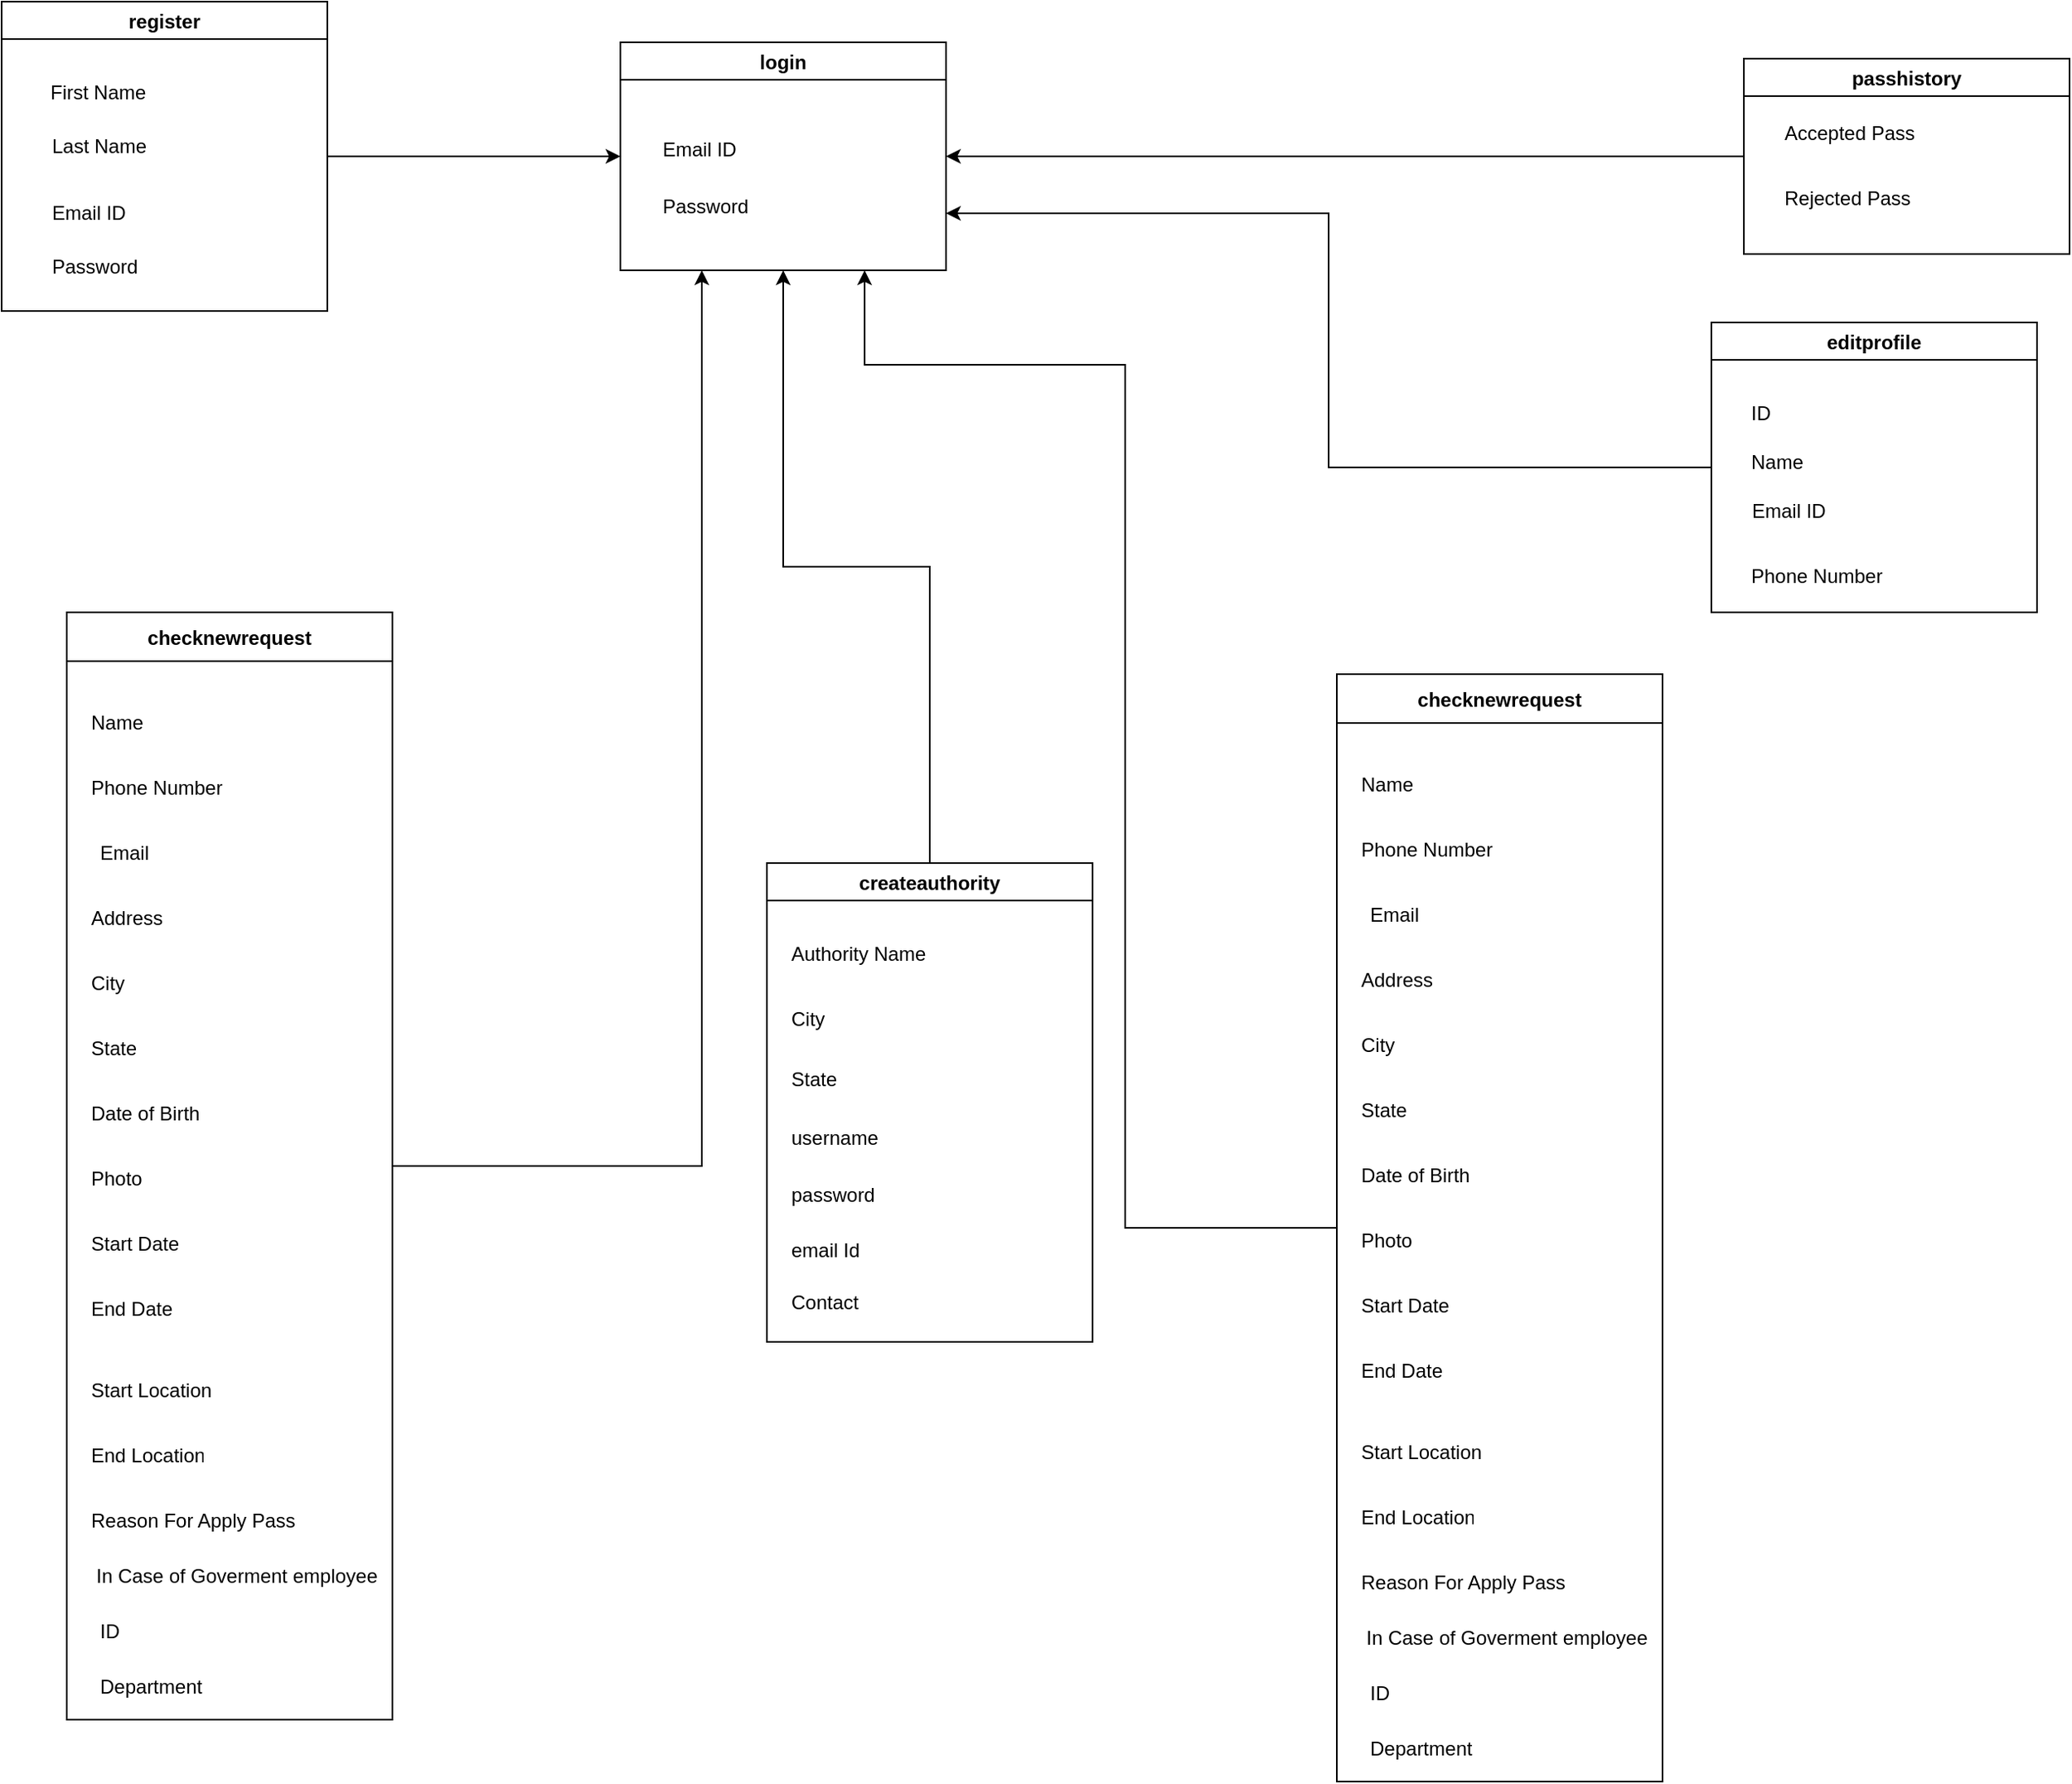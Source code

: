 <mxfile version="16.5.1" type="device"><diagram id="ICoVrBNYHQTOmX7aX24t" name="Page-1"><mxGraphModel dx="1226" dy="1320" grid="1" gridSize="10" guides="1" tooltips="1" connect="1" arrows="1" fold="1" page="1" pageScale="1" pageWidth="850" pageHeight="1100" math="0" shadow="0"><root><mxCell id="0"/><mxCell id="1" parent="0"/><mxCell id="3oNzKxTfHIeTfltq2cP4-1" value="login" style="swimlane;" vertex="1" parent="1"><mxGeometry x="1990" y="82" width="200" height="140" as="geometry"/></mxCell><mxCell id="3oNzKxTfHIeTfltq2cP4-2" value="Email ID" style="text;strokeColor=none;fillColor=none;align=left;verticalAlign=middle;spacingLeft=4;spacingRight=4;overflow=hidden;points=[[0,0.5],[1,0.5]];portConstraint=eastwest;rotatable=0;" vertex="1" parent="3oNzKxTfHIeTfltq2cP4-1"><mxGeometry x="20" y="50" width="110" height="30" as="geometry"/></mxCell><mxCell id="3oNzKxTfHIeTfltq2cP4-3" value="Password" style="text;strokeColor=none;fillColor=none;align=left;verticalAlign=middle;spacingLeft=4;spacingRight=4;overflow=hidden;points=[[0,0.5],[1,0.5]];portConstraint=eastwest;rotatable=0;" vertex="1" parent="3oNzKxTfHIeTfltq2cP4-1"><mxGeometry x="20" y="85" width="110" height="30" as="geometry"/></mxCell><mxCell id="3oNzKxTfHIeTfltq2cP4-4" style="edgeStyle=orthogonalEdgeStyle;rounded=0;orthogonalLoop=1;jettySize=auto;html=1;entryX=0.25;entryY=1;entryDx=0;entryDy=0;" edge="1" parent="1" source="3oNzKxTfHIeTfltq2cP4-5" target="3oNzKxTfHIeTfltq2cP4-1"><mxGeometry relative="1" as="geometry"/></mxCell><mxCell id="3oNzKxTfHIeTfltq2cP4-5" value="checknewrequest" style="swimlane;startSize=30;" vertex="1" parent="1"><mxGeometry x="1650" y="432" width="200" height="680" as="geometry"/></mxCell><mxCell id="3oNzKxTfHIeTfltq2cP4-6" value="Name" style="text;strokeColor=none;fillColor=none;align=left;verticalAlign=middle;spacingLeft=4;spacingRight=4;overflow=hidden;points=[[0,0.5],[1,0.5]];portConstraint=eastwest;rotatable=0;" vertex="1" parent="3oNzKxTfHIeTfltq2cP4-5"><mxGeometry x="9" y="52" width="80" height="30" as="geometry"/></mxCell><mxCell id="3oNzKxTfHIeTfltq2cP4-7" value="Email" style="text;strokeColor=none;fillColor=none;align=left;verticalAlign=middle;spacingLeft=4;spacingRight=4;overflow=hidden;points=[[0,0.5],[1,0.5]];portConstraint=eastwest;rotatable=0;" vertex="1" parent="3oNzKxTfHIeTfltq2cP4-5"><mxGeometry x="14.5" y="132" width="80" height="30" as="geometry"/></mxCell><mxCell id="3oNzKxTfHIeTfltq2cP4-8" value="Phone Number" style="text;strokeColor=none;fillColor=none;align=left;verticalAlign=middle;spacingLeft=4;spacingRight=4;overflow=hidden;points=[[0,0.5],[1,0.5]];portConstraint=eastwest;rotatable=0;" vertex="1" parent="3oNzKxTfHIeTfltq2cP4-5"><mxGeometry x="9" y="92" width="121" height="30" as="geometry"/></mxCell><mxCell id="3oNzKxTfHIeTfltq2cP4-9" value="Address" style="text;strokeColor=none;fillColor=none;align=left;verticalAlign=middle;spacingLeft=4;spacingRight=4;overflow=hidden;points=[[0,0.5],[1,0.5]];portConstraint=eastwest;rotatable=0;" vertex="1" parent="3oNzKxTfHIeTfltq2cP4-5"><mxGeometry x="9" y="172" width="80" height="30" as="geometry"/></mxCell><mxCell id="3oNzKxTfHIeTfltq2cP4-10" value="City" style="text;strokeColor=none;fillColor=none;align=left;verticalAlign=middle;spacingLeft=4;spacingRight=4;overflow=hidden;points=[[0,0.5],[1,0.5]];portConstraint=eastwest;rotatable=0;" vertex="1" parent="3oNzKxTfHIeTfltq2cP4-5"><mxGeometry x="9" y="212" width="80" height="30" as="geometry"/></mxCell><mxCell id="3oNzKxTfHIeTfltq2cP4-11" value="State" style="text;strokeColor=none;fillColor=none;align=left;verticalAlign=middle;spacingLeft=4;spacingRight=4;overflow=hidden;points=[[0,0.5],[1,0.5]];portConstraint=eastwest;rotatable=0;" vertex="1" parent="3oNzKxTfHIeTfltq2cP4-5"><mxGeometry x="9" y="252" width="80" height="30" as="geometry"/></mxCell><mxCell id="3oNzKxTfHIeTfltq2cP4-12" value="Date of Birth" style="text;strokeColor=none;fillColor=none;align=left;verticalAlign=middle;spacingLeft=4;spacingRight=4;overflow=hidden;points=[[0,0.5],[1,0.5]];portConstraint=eastwest;rotatable=0;" vertex="1" parent="3oNzKxTfHIeTfltq2cP4-5"><mxGeometry x="9" y="292" width="80" height="30" as="geometry"/></mxCell><mxCell id="3oNzKxTfHIeTfltq2cP4-13" value="Photo" style="text;strokeColor=none;fillColor=none;align=left;verticalAlign=middle;spacingLeft=4;spacingRight=4;overflow=hidden;points=[[0,0.5],[1,0.5]];portConstraint=eastwest;rotatable=0;" vertex="1" parent="3oNzKxTfHIeTfltq2cP4-5"><mxGeometry x="9" y="332" width="80" height="30" as="geometry"/></mxCell><mxCell id="3oNzKxTfHIeTfltq2cP4-14" value="Start Date" style="text;strokeColor=none;fillColor=none;align=left;verticalAlign=middle;spacingLeft=4;spacingRight=4;overflow=hidden;points=[[0,0.5],[1,0.5]];portConstraint=eastwest;rotatable=0;" vertex="1" parent="3oNzKxTfHIeTfltq2cP4-5"><mxGeometry x="9" y="372" width="80" height="30" as="geometry"/></mxCell><mxCell id="3oNzKxTfHIeTfltq2cP4-15" value="End Date" style="text;strokeColor=none;fillColor=none;align=left;verticalAlign=middle;spacingLeft=4;spacingRight=4;overflow=hidden;points=[[0,0.5],[1,0.5]];portConstraint=eastwest;rotatable=0;" vertex="1" parent="3oNzKxTfHIeTfltq2cP4-5"><mxGeometry x="9" y="412" width="80" height="30" as="geometry"/></mxCell><mxCell id="3oNzKxTfHIeTfltq2cP4-16" value="Start Location" style="text;strokeColor=none;fillColor=none;align=left;verticalAlign=middle;spacingLeft=4;spacingRight=4;overflow=hidden;points=[[0,0.5],[1,0.5]];portConstraint=eastwest;rotatable=0;" vertex="1" parent="3oNzKxTfHIeTfltq2cP4-5"><mxGeometry x="9" y="462" width="91" height="30" as="geometry"/></mxCell><mxCell id="3oNzKxTfHIeTfltq2cP4-17" value="End Location" style="text;strokeColor=none;fillColor=none;align=left;verticalAlign=middle;spacingLeft=4;spacingRight=4;overflow=hidden;points=[[0,0.5],[1,0.5]];portConstraint=eastwest;rotatable=0;" vertex="1" parent="3oNzKxTfHIeTfltq2cP4-5"><mxGeometry x="9" y="502" width="80" height="30" as="geometry"/></mxCell><mxCell id="3oNzKxTfHIeTfltq2cP4-18" value="Reason For Apply Pass" style="text;strokeColor=none;fillColor=none;align=left;verticalAlign=middle;spacingLeft=4;spacingRight=4;overflow=hidden;points=[[0,0.5],[1,0.5]];portConstraint=eastwest;rotatable=0;" vertex="1" parent="3oNzKxTfHIeTfltq2cP4-5"><mxGeometry x="9" y="542" width="145.5" height="30" as="geometry"/></mxCell><mxCell id="3oNzKxTfHIeTfltq2cP4-19" value="In Case of Goverment employee" style="text;html=1;align=center;verticalAlign=middle;resizable=0;points=[];autosize=1;strokeColor=none;fillColor=none;" vertex="1" parent="3oNzKxTfHIeTfltq2cP4-5"><mxGeometry x="9" y="582" width="190" height="20" as="geometry"/></mxCell><mxCell id="3oNzKxTfHIeTfltq2cP4-20" value="ID" style="text;strokeColor=none;fillColor=none;align=left;verticalAlign=middle;spacingLeft=4;spacingRight=4;overflow=hidden;points=[[0,0.5],[1,0.5]];portConstraint=eastwest;rotatable=0;" vertex="1" parent="3oNzKxTfHIeTfltq2cP4-5"><mxGeometry x="14.5" y="610" width="80" height="30" as="geometry"/></mxCell><mxCell id="3oNzKxTfHIeTfltq2cP4-21" value="Department" style="text;strokeColor=none;fillColor=none;align=left;verticalAlign=middle;spacingLeft=4;spacingRight=4;overflow=hidden;points=[[0,0.5],[1,0.5]];portConstraint=eastwest;rotatable=0;" vertex="1" parent="3oNzKxTfHIeTfltq2cP4-5"><mxGeometry x="14.5" y="644" width="80" height="30" as="geometry"/></mxCell><mxCell id="3oNzKxTfHIeTfltq2cP4-22" style="edgeStyle=orthogonalEdgeStyle;rounded=0;orthogonalLoop=1;jettySize=auto;html=1;entryX=0.5;entryY=1;entryDx=0;entryDy=0;" edge="1" parent="1" source="3oNzKxTfHIeTfltq2cP4-23" target="3oNzKxTfHIeTfltq2cP4-1"><mxGeometry relative="1" as="geometry"/></mxCell><mxCell id="3oNzKxTfHIeTfltq2cP4-23" value="createauthority" style="swimlane;" vertex="1" parent="1"><mxGeometry x="2080" y="586" width="200" height="294" as="geometry"/></mxCell><mxCell id="3oNzKxTfHIeTfltq2cP4-24" value="Authority Name" style="text;strokeColor=none;fillColor=none;align=left;verticalAlign=middle;spacingLeft=4;spacingRight=4;overflow=hidden;points=[[0,0.5],[1,0.5]];portConstraint=eastwest;rotatable=0;" vertex="1" parent="3oNzKxTfHIeTfltq2cP4-23"><mxGeometry x="9" y="40" width="101" height="30" as="geometry"/></mxCell><mxCell id="3oNzKxTfHIeTfltq2cP4-25" value="City" style="text;strokeColor=none;fillColor=none;align=left;verticalAlign=middle;spacingLeft=4;spacingRight=4;overflow=hidden;points=[[0,0.5],[1,0.5]];portConstraint=eastwest;rotatable=0;" vertex="1" parent="3oNzKxTfHIeTfltq2cP4-23"><mxGeometry x="9" y="80" width="121" height="30" as="geometry"/></mxCell><mxCell id="3oNzKxTfHIeTfltq2cP4-26" value="State" style="text;strokeColor=none;fillColor=none;align=left;verticalAlign=middle;spacingLeft=4;spacingRight=4;overflow=hidden;points=[[0,0.5],[1,0.5]];portConstraint=eastwest;rotatable=0;" vertex="1" parent="3oNzKxTfHIeTfltq2cP4-23"><mxGeometry x="9" y="117" width="101" height="30" as="geometry"/></mxCell><mxCell id="3oNzKxTfHIeTfltq2cP4-27" value="username" style="text;strokeColor=none;fillColor=none;align=left;verticalAlign=middle;spacingLeft=4;spacingRight=4;overflow=hidden;points=[[0,0.5],[1,0.5]];portConstraint=eastwest;rotatable=0;" vertex="1" parent="3oNzKxTfHIeTfltq2cP4-23"><mxGeometry x="9" y="153" width="111" height="30" as="geometry"/></mxCell><mxCell id="3oNzKxTfHIeTfltq2cP4-28" value="password" style="text;strokeColor=none;fillColor=none;align=left;verticalAlign=middle;spacingLeft=4;spacingRight=4;overflow=hidden;points=[[0,0.5],[1,0.5]];portConstraint=eastwest;rotatable=0;" vertex="1" parent="3oNzKxTfHIeTfltq2cP4-23"><mxGeometry x="9" y="188" width="121" height="30" as="geometry"/></mxCell><mxCell id="3oNzKxTfHIeTfltq2cP4-53" value="Contact" style="text;strokeColor=none;fillColor=none;align=left;verticalAlign=middle;spacingLeft=4;spacingRight=4;overflow=hidden;points=[[0,0.5],[1,0.5]];portConstraint=eastwest;rotatable=0;" vertex="1" parent="3oNzKxTfHIeTfltq2cP4-23"><mxGeometry x="9" y="254" width="121" height="30" as="geometry"/></mxCell><mxCell id="3oNzKxTfHIeTfltq2cP4-52" value="email Id" style="text;strokeColor=none;fillColor=none;align=left;verticalAlign=middle;spacingLeft=4;spacingRight=4;overflow=hidden;points=[[0,0.5],[1,0.5]];portConstraint=eastwest;rotatable=0;" vertex="1" parent="3oNzKxTfHIeTfltq2cP4-23"><mxGeometry x="9" y="222" width="121" height="30" as="geometry"/></mxCell><mxCell id="3oNzKxTfHIeTfltq2cP4-29" style="edgeStyle=orthogonalEdgeStyle;rounded=0;orthogonalLoop=1;jettySize=auto;html=1;entryX=1;entryY=0.5;entryDx=0;entryDy=0;" edge="1" parent="1" source="3oNzKxTfHIeTfltq2cP4-30" target="3oNzKxTfHIeTfltq2cP4-1"><mxGeometry relative="1" as="geometry"/></mxCell><mxCell id="3oNzKxTfHIeTfltq2cP4-30" value="passhistory" style="swimlane;" vertex="1" parent="1"><mxGeometry x="2680" y="92" width="200" height="120" as="geometry"/></mxCell><mxCell id="3oNzKxTfHIeTfltq2cP4-31" value="Accepted Pass" style="text;strokeColor=none;fillColor=none;align=left;verticalAlign=middle;spacingLeft=4;spacingRight=4;overflow=hidden;points=[[0,0.5],[1,0.5]];portConstraint=eastwest;rotatable=0;" vertex="1" parent="3oNzKxTfHIeTfltq2cP4-30"><mxGeometry x="19" y="30" width="111" height="30" as="geometry"/></mxCell><mxCell id="3oNzKxTfHIeTfltq2cP4-32" value="Rejected Pass" style="text;strokeColor=none;fillColor=none;align=left;verticalAlign=middle;spacingLeft=4;spacingRight=4;overflow=hidden;points=[[0,0.5],[1,0.5]];portConstraint=eastwest;rotatable=0;" vertex="1" parent="3oNzKxTfHIeTfltq2cP4-30"><mxGeometry x="19" y="70" width="91" height="30" as="geometry"/></mxCell><mxCell id="3oNzKxTfHIeTfltq2cP4-69" style="edgeStyle=orthogonalEdgeStyle;rounded=0;orthogonalLoop=1;jettySize=auto;html=1;entryX=1;entryY=0.75;entryDx=0;entryDy=0;" edge="1" parent="1" source="3oNzKxTfHIeTfltq2cP4-34" target="3oNzKxTfHIeTfltq2cP4-1"><mxGeometry relative="1" as="geometry"/></mxCell><mxCell id="3oNzKxTfHIeTfltq2cP4-34" value="editprofile" style="swimlane;startSize=23;" vertex="1" parent="1"><mxGeometry x="2660" y="254" width="200" height="178" as="geometry"/></mxCell><mxCell id="3oNzKxTfHIeTfltq2cP4-35" value="Name" style="text;strokeColor=none;fillColor=none;align=left;verticalAlign=middle;spacingLeft=4;spacingRight=4;overflow=hidden;points=[[0,0.5],[1,0.5]];portConstraint=eastwest;rotatable=0;" vertex="1" parent="3oNzKxTfHIeTfltq2cP4-34"><mxGeometry x="18.5" y="70" width="80" height="30" as="geometry"/></mxCell><mxCell id="3oNzKxTfHIeTfltq2cP4-36" value="Email ID" style="text;strokeColor=none;fillColor=none;align=left;verticalAlign=middle;spacingLeft=4;spacingRight=4;overflow=hidden;points=[[0,0.5],[1,0.5]];portConstraint=eastwest;rotatable=0;" vertex="1" parent="3oNzKxTfHIeTfltq2cP4-34"><mxGeometry x="19" y="100" width="80" height="30" as="geometry"/></mxCell><mxCell id="3oNzKxTfHIeTfltq2cP4-37" value="Phone Number" style="text;strokeColor=none;fillColor=none;align=left;verticalAlign=middle;spacingLeft=4;spacingRight=4;overflow=hidden;points=[[0,0.5],[1,0.5]];portConstraint=eastwest;rotatable=0;" vertex="1" parent="3oNzKxTfHIeTfltq2cP4-34"><mxGeometry x="18.5" y="140" width="101" height="30" as="geometry"/></mxCell><mxCell id="3oNzKxTfHIeTfltq2cP4-43" value="ID" style="text;strokeColor=none;fillColor=none;align=left;verticalAlign=middle;spacingLeft=4;spacingRight=4;overflow=hidden;points=[[0,0.5],[1,0.5]];portConstraint=eastwest;rotatable=0;" vertex="1" parent="3oNzKxTfHIeTfltq2cP4-34"><mxGeometry x="18.5" y="40" width="80" height="30" as="geometry"/></mxCell><mxCell id="3oNzKxTfHIeTfltq2cP4-45" style="edgeStyle=orthogonalEdgeStyle;rounded=0;orthogonalLoop=1;jettySize=auto;html=1;entryX=0;entryY=0.5;entryDx=0;entryDy=0;" edge="1" parent="1" source="3oNzKxTfHIeTfltq2cP4-46" target="3oNzKxTfHIeTfltq2cP4-1"><mxGeometry relative="1" as="geometry"/></mxCell><mxCell id="3oNzKxTfHIeTfltq2cP4-46" value="register" style="swimlane;" vertex="1" parent="1"><mxGeometry x="1610" y="57" width="200" height="190" as="geometry"/></mxCell><mxCell id="3oNzKxTfHIeTfltq2cP4-47" value="Last Name" style="text;strokeColor=none;fillColor=none;align=left;verticalAlign=middle;spacingLeft=4;spacingRight=4;overflow=hidden;points=[[0,0.5],[1,0.5]];portConstraint=eastwest;rotatable=0;" vertex="1" parent="3oNzKxTfHIeTfltq2cP4-46"><mxGeometry x="25" y="73" width="110" height="30" as="geometry"/></mxCell><mxCell id="3oNzKxTfHIeTfltq2cP4-48" value="Password" style="text;strokeColor=none;fillColor=none;align=left;verticalAlign=middle;spacingLeft=4;spacingRight=4;overflow=hidden;points=[[0,0.5],[1,0.5]];portConstraint=eastwest;rotatable=0;" vertex="1" parent="3oNzKxTfHIeTfltq2cP4-46"><mxGeometry x="25" y="147" width="110" height="30" as="geometry"/></mxCell><mxCell id="3oNzKxTfHIeTfltq2cP4-49" value="Email ID" style="text;strokeColor=none;fillColor=none;align=left;verticalAlign=middle;spacingLeft=4;spacingRight=4;overflow=hidden;points=[[0,0.5],[1,0.5]];portConstraint=eastwest;rotatable=0;" vertex="1" parent="3oNzKxTfHIeTfltq2cP4-46"><mxGeometry x="25" y="114" width="110" height="30" as="geometry"/></mxCell><mxCell id="3oNzKxTfHIeTfltq2cP4-50" value="First Name" style="text;strokeColor=none;fillColor=none;align=left;verticalAlign=middle;spacingLeft=4;spacingRight=4;overflow=hidden;points=[[0,0.5],[1,0.5]];portConstraint=eastwest;rotatable=0;" vertex="1" parent="3oNzKxTfHIeTfltq2cP4-46"><mxGeometry x="24" y="40" width="110" height="30" as="geometry"/></mxCell><mxCell id="3oNzKxTfHIeTfltq2cP4-88" style="edgeStyle=orthogonalEdgeStyle;rounded=0;orthogonalLoop=1;jettySize=auto;html=1;entryX=0.75;entryY=1;entryDx=0;entryDy=0;" edge="1" parent="1" source="3oNzKxTfHIeTfltq2cP4-70" target="3oNzKxTfHIeTfltq2cP4-1"><mxGeometry relative="1" as="geometry"><Array as="points"><mxPoint x="2300" y="810"/><mxPoint x="2300" y="280"/><mxPoint x="2140" y="280"/></Array></mxGeometry></mxCell><mxCell id="3oNzKxTfHIeTfltq2cP4-70" value="checknewrequest" style="swimlane;startSize=30;" vertex="1" parent="1"><mxGeometry x="2430" y="470" width="200" height="680" as="geometry"/></mxCell><mxCell id="3oNzKxTfHIeTfltq2cP4-71" value="Name" style="text;strokeColor=none;fillColor=none;align=left;verticalAlign=middle;spacingLeft=4;spacingRight=4;overflow=hidden;points=[[0,0.5],[1,0.5]];portConstraint=eastwest;rotatable=0;" vertex="1" parent="3oNzKxTfHIeTfltq2cP4-70"><mxGeometry x="9" y="52" width="80" height="30" as="geometry"/></mxCell><mxCell id="3oNzKxTfHIeTfltq2cP4-72" value="Email" style="text;strokeColor=none;fillColor=none;align=left;verticalAlign=middle;spacingLeft=4;spacingRight=4;overflow=hidden;points=[[0,0.5],[1,0.5]];portConstraint=eastwest;rotatable=0;" vertex="1" parent="3oNzKxTfHIeTfltq2cP4-70"><mxGeometry x="14.5" y="132" width="80" height="30" as="geometry"/></mxCell><mxCell id="3oNzKxTfHIeTfltq2cP4-73" value="Phone Number" style="text;strokeColor=none;fillColor=none;align=left;verticalAlign=middle;spacingLeft=4;spacingRight=4;overflow=hidden;points=[[0,0.5],[1,0.5]];portConstraint=eastwest;rotatable=0;" vertex="1" parent="3oNzKxTfHIeTfltq2cP4-70"><mxGeometry x="9" y="92" width="121" height="30" as="geometry"/></mxCell><mxCell id="3oNzKxTfHIeTfltq2cP4-74" value="Address" style="text;strokeColor=none;fillColor=none;align=left;verticalAlign=middle;spacingLeft=4;spacingRight=4;overflow=hidden;points=[[0,0.5],[1,0.5]];portConstraint=eastwest;rotatable=0;" vertex="1" parent="3oNzKxTfHIeTfltq2cP4-70"><mxGeometry x="9" y="172" width="80" height="30" as="geometry"/></mxCell><mxCell id="3oNzKxTfHIeTfltq2cP4-75" value="City" style="text;strokeColor=none;fillColor=none;align=left;verticalAlign=middle;spacingLeft=4;spacingRight=4;overflow=hidden;points=[[0,0.5],[1,0.5]];portConstraint=eastwest;rotatable=0;" vertex="1" parent="3oNzKxTfHIeTfltq2cP4-70"><mxGeometry x="9" y="212" width="80" height="30" as="geometry"/></mxCell><mxCell id="3oNzKxTfHIeTfltq2cP4-76" value="State" style="text;strokeColor=none;fillColor=none;align=left;verticalAlign=middle;spacingLeft=4;spacingRight=4;overflow=hidden;points=[[0,0.5],[1,0.5]];portConstraint=eastwest;rotatable=0;" vertex="1" parent="3oNzKxTfHIeTfltq2cP4-70"><mxGeometry x="9" y="252" width="80" height="30" as="geometry"/></mxCell><mxCell id="3oNzKxTfHIeTfltq2cP4-77" value="Date of Birth" style="text;strokeColor=none;fillColor=none;align=left;verticalAlign=middle;spacingLeft=4;spacingRight=4;overflow=hidden;points=[[0,0.5],[1,0.5]];portConstraint=eastwest;rotatable=0;" vertex="1" parent="3oNzKxTfHIeTfltq2cP4-70"><mxGeometry x="9" y="292" width="80" height="30" as="geometry"/></mxCell><mxCell id="3oNzKxTfHIeTfltq2cP4-78" value="Photo" style="text;strokeColor=none;fillColor=none;align=left;verticalAlign=middle;spacingLeft=4;spacingRight=4;overflow=hidden;points=[[0,0.5],[1,0.5]];portConstraint=eastwest;rotatable=0;" vertex="1" parent="3oNzKxTfHIeTfltq2cP4-70"><mxGeometry x="9" y="332" width="80" height="30" as="geometry"/></mxCell><mxCell id="3oNzKxTfHIeTfltq2cP4-79" value="Start Date" style="text;strokeColor=none;fillColor=none;align=left;verticalAlign=middle;spacingLeft=4;spacingRight=4;overflow=hidden;points=[[0,0.5],[1,0.5]];portConstraint=eastwest;rotatable=0;" vertex="1" parent="3oNzKxTfHIeTfltq2cP4-70"><mxGeometry x="9" y="372" width="80" height="30" as="geometry"/></mxCell><mxCell id="3oNzKxTfHIeTfltq2cP4-80" value="End Date" style="text;strokeColor=none;fillColor=none;align=left;verticalAlign=middle;spacingLeft=4;spacingRight=4;overflow=hidden;points=[[0,0.5],[1,0.5]];portConstraint=eastwest;rotatable=0;" vertex="1" parent="3oNzKxTfHIeTfltq2cP4-70"><mxGeometry x="9" y="412" width="80" height="30" as="geometry"/></mxCell><mxCell id="3oNzKxTfHIeTfltq2cP4-81" value="Start Location" style="text;strokeColor=none;fillColor=none;align=left;verticalAlign=middle;spacingLeft=4;spacingRight=4;overflow=hidden;points=[[0,0.5],[1,0.5]];portConstraint=eastwest;rotatable=0;" vertex="1" parent="3oNzKxTfHIeTfltq2cP4-70"><mxGeometry x="9" y="462" width="91" height="30" as="geometry"/></mxCell><mxCell id="3oNzKxTfHIeTfltq2cP4-82" value="End Location" style="text;strokeColor=none;fillColor=none;align=left;verticalAlign=middle;spacingLeft=4;spacingRight=4;overflow=hidden;points=[[0,0.5],[1,0.5]];portConstraint=eastwest;rotatable=0;" vertex="1" parent="3oNzKxTfHIeTfltq2cP4-70"><mxGeometry x="9" y="502" width="80" height="30" as="geometry"/></mxCell><mxCell id="3oNzKxTfHIeTfltq2cP4-83" value="Reason For Apply Pass" style="text;strokeColor=none;fillColor=none;align=left;verticalAlign=middle;spacingLeft=4;spacingRight=4;overflow=hidden;points=[[0,0.5],[1,0.5]];portConstraint=eastwest;rotatable=0;" vertex="1" parent="3oNzKxTfHIeTfltq2cP4-70"><mxGeometry x="9" y="542" width="145.5" height="30" as="geometry"/></mxCell><mxCell id="3oNzKxTfHIeTfltq2cP4-84" value="In Case of Goverment employee" style="text;html=1;align=center;verticalAlign=middle;resizable=0;points=[];autosize=1;strokeColor=none;fillColor=none;" vertex="1" parent="3oNzKxTfHIeTfltq2cP4-70"><mxGeometry x="9" y="582" width="190" height="20" as="geometry"/></mxCell><mxCell id="3oNzKxTfHIeTfltq2cP4-85" value="ID" style="text;strokeColor=none;fillColor=none;align=left;verticalAlign=middle;spacingLeft=4;spacingRight=4;overflow=hidden;points=[[0,0.5],[1,0.5]];portConstraint=eastwest;rotatable=0;" vertex="1" parent="3oNzKxTfHIeTfltq2cP4-70"><mxGeometry x="14.5" y="610" width="80" height="30" as="geometry"/></mxCell><mxCell id="3oNzKxTfHIeTfltq2cP4-86" value="Department" style="text;strokeColor=none;fillColor=none;align=left;verticalAlign=middle;spacingLeft=4;spacingRight=4;overflow=hidden;points=[[0,0.5],[1,0.5]];portConstraint=eastwest;rotatable=0;" vertex="1" parent="3oNzKxTfHIeTfltq2cP4-70"><mxGeometry x="14.5" y="644" width="80" height="30" as="geometry"/></mxCell></root></mxGraphModel></diagram></mxfile>